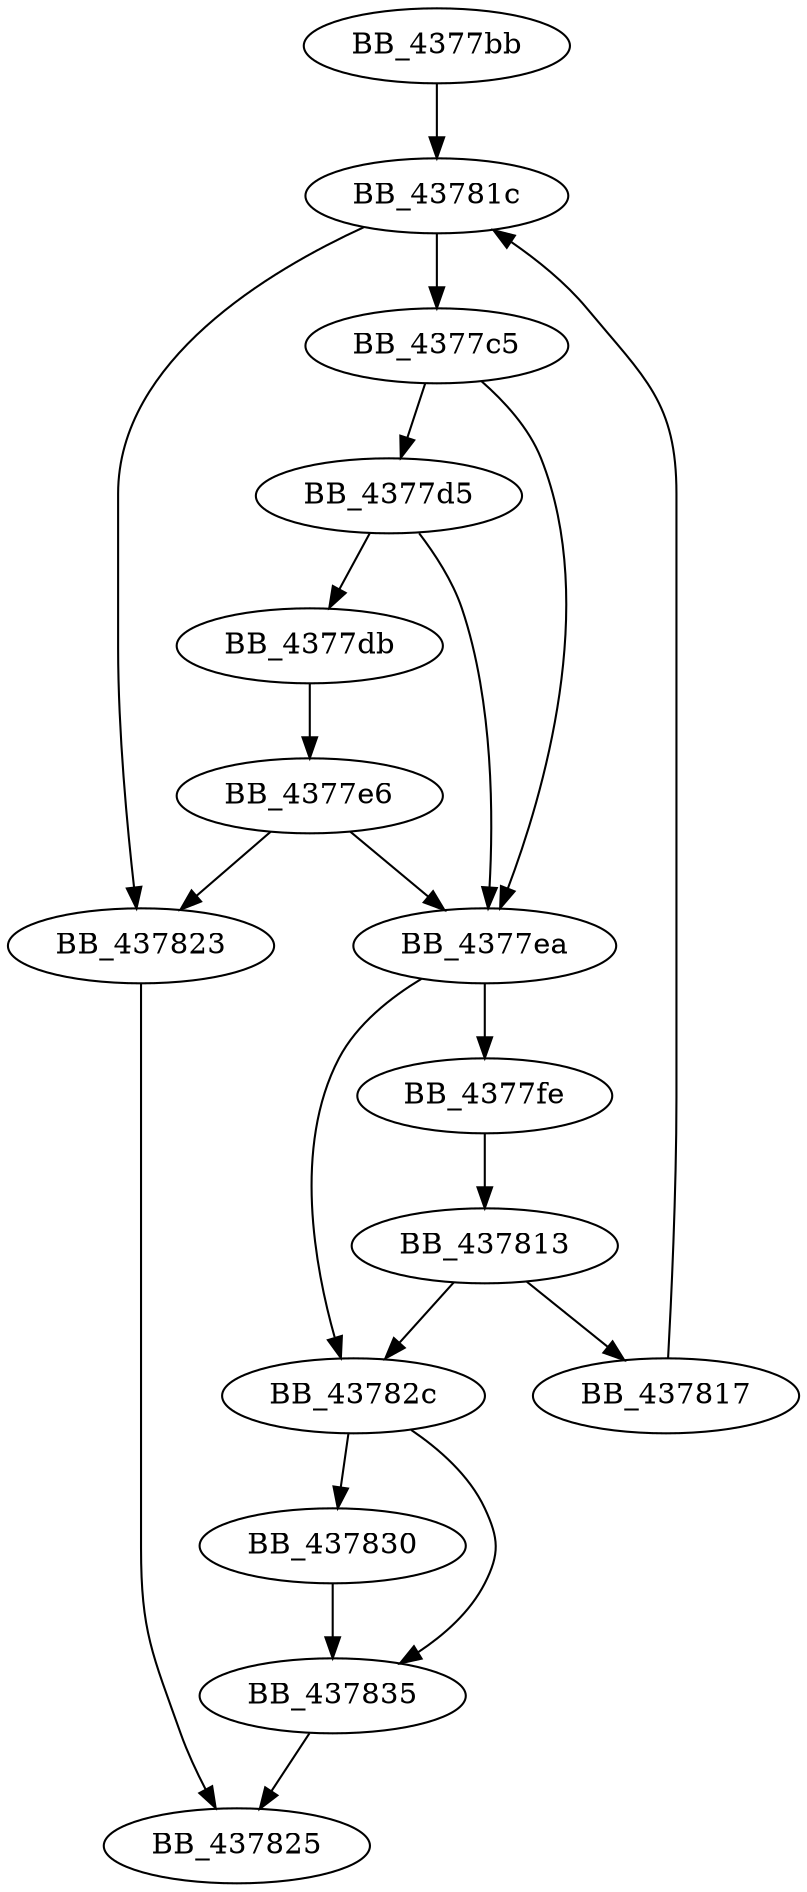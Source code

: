 DiGraph sub_4377BB{
BB_4377bb->BB_43781c
BB_4377c5->BB_4377d5
BB_4377c5->BB_4377ea
BB_4377d5->BB_4377db
BB_4377d5->BB_4377ea
BB_4377db->BB_4377e6
BB_4377e6->BB_4377ea
BB_4377e6->BB_437823
BB_4377ea->BB_4377fe
BB_4377ea->BB_43782c
BB_4377fe->BB_437813
BB_437813->BB_437817
BB_437813->BB_43782c
BB_437817->BB_43781c
BB_43781c->BB_4377c5
BB_43781c->BB_437823
BB_437823->BB_437825
BB_43782c->BB_437830
BB_43782c->BB_437835
BB_437830->BB_437835
BB_437835->BB_437825
}
